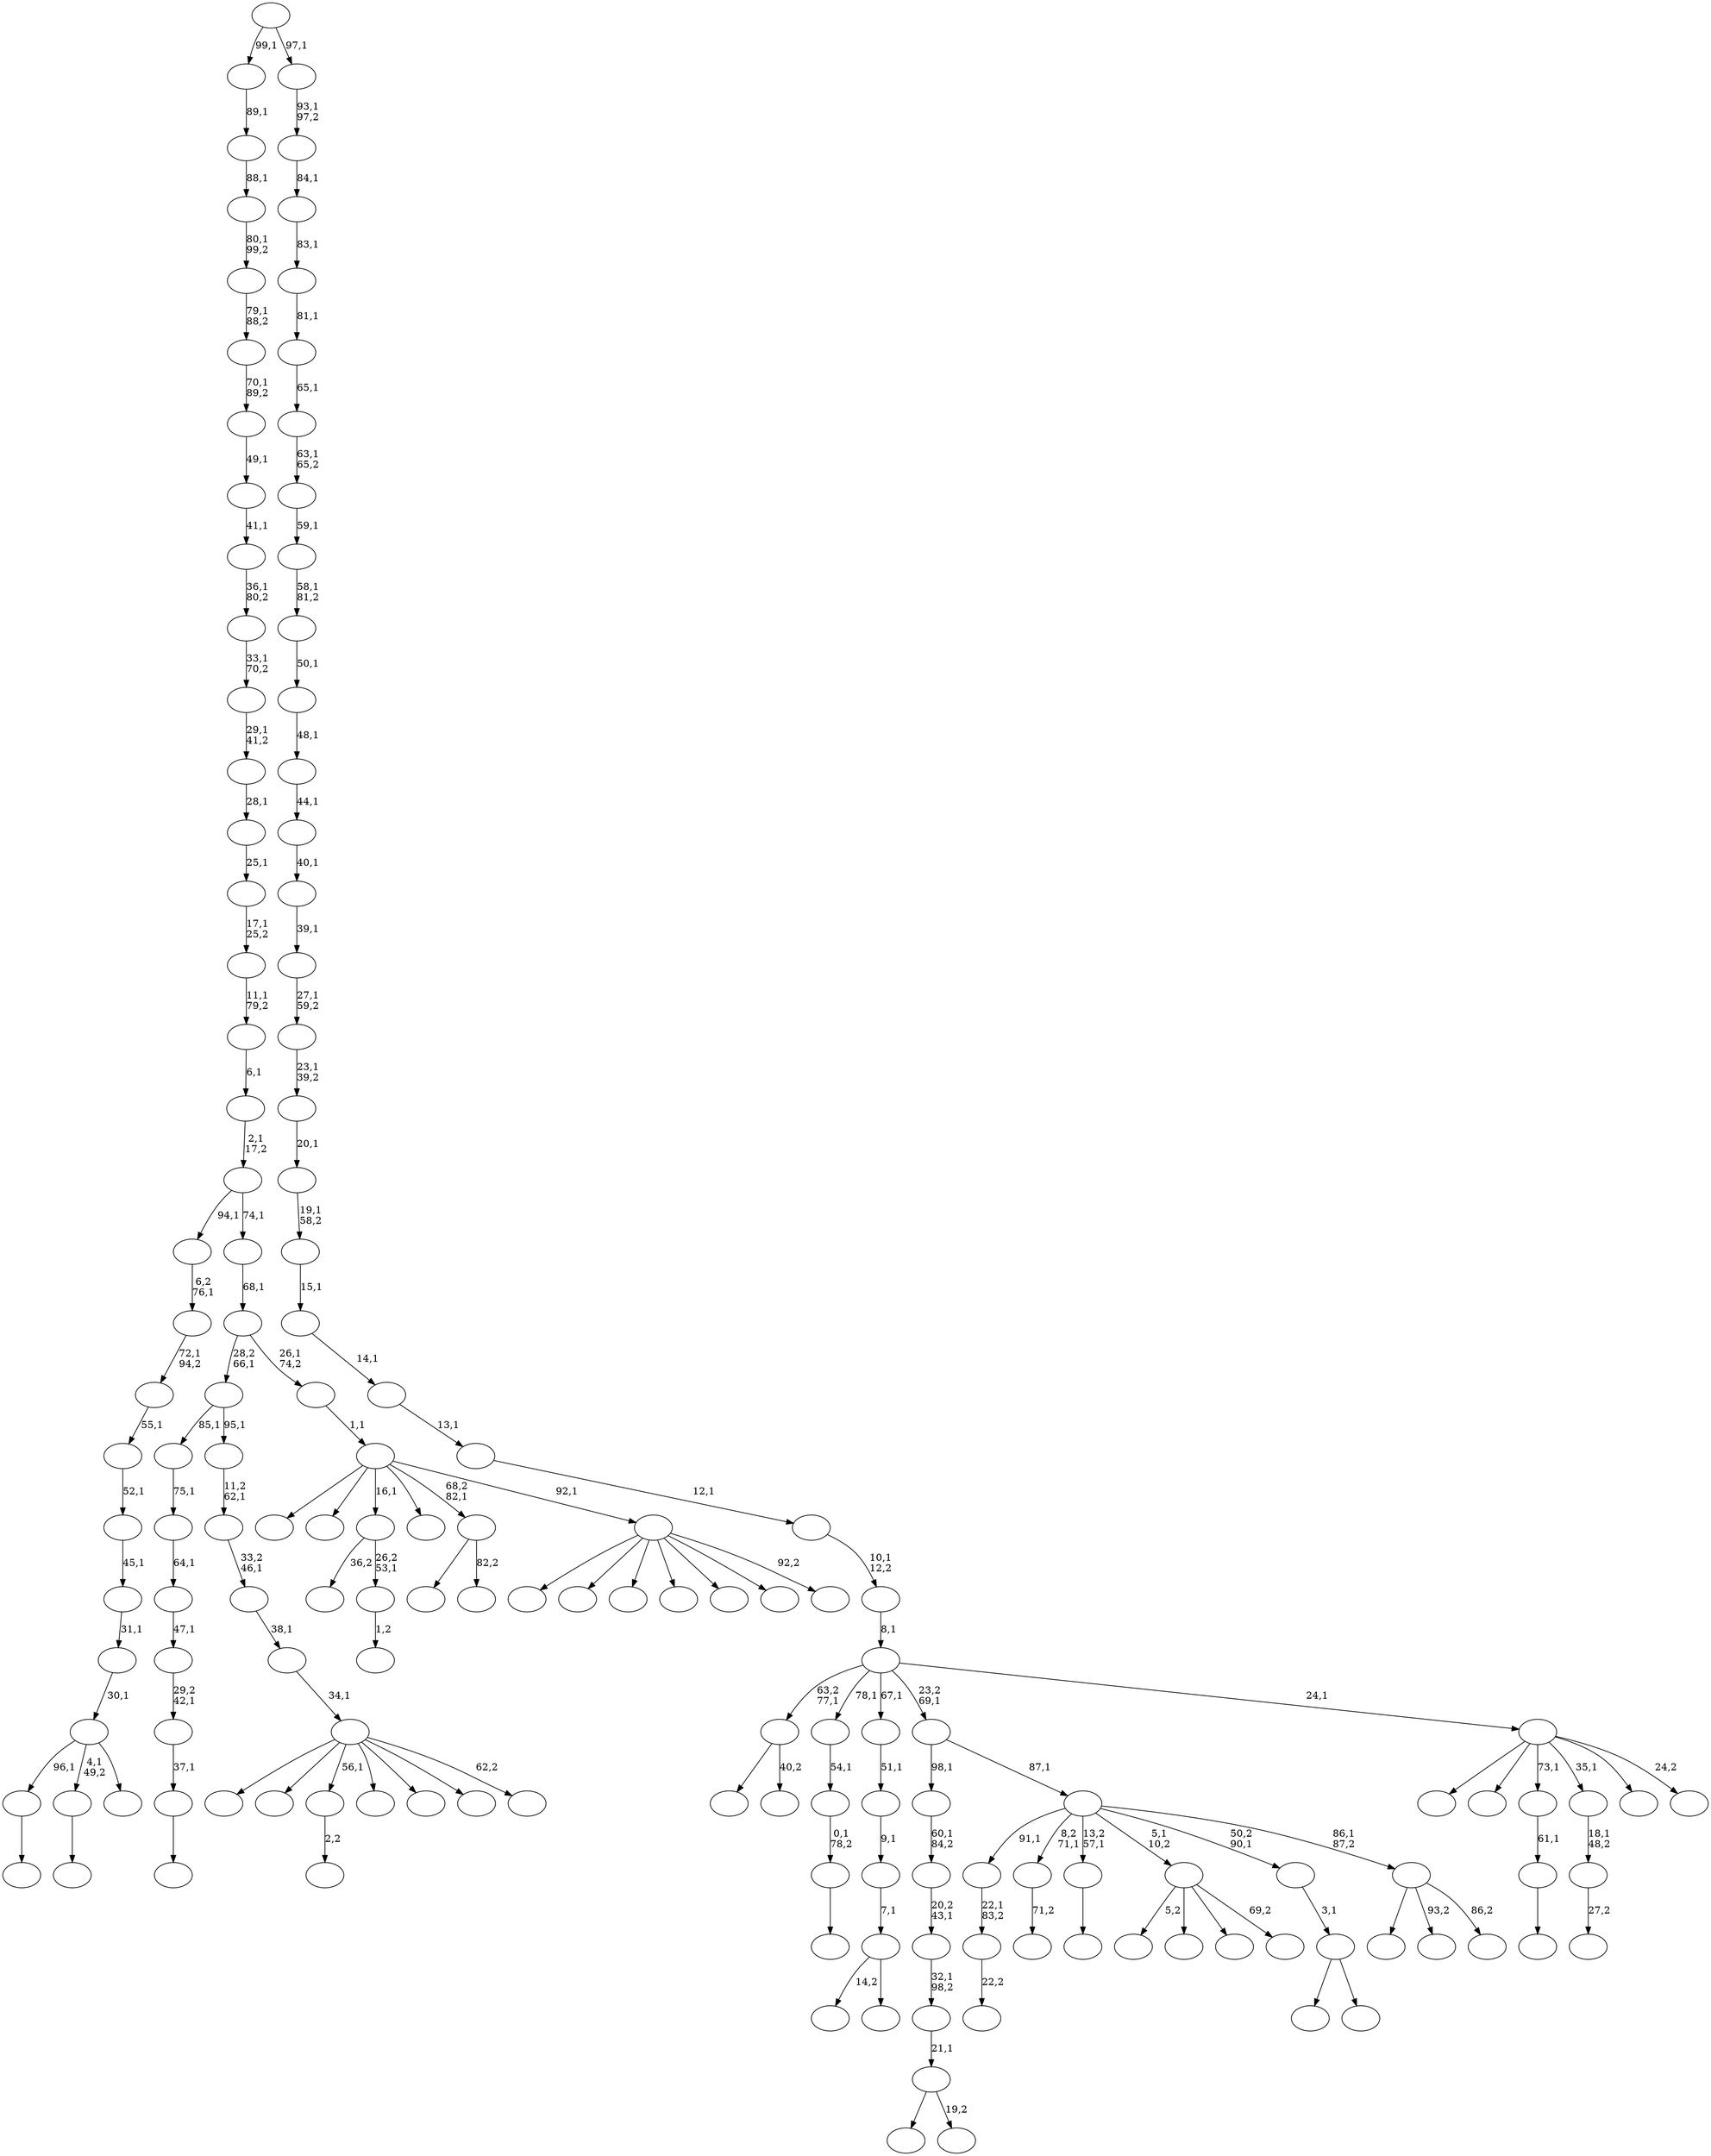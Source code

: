 digraph T {
	150 [label=""]
	149 [label=""]
	148 [label=""]
	147 [label=""]
	146 [label=""]
	145 [label=""]
	144 [label=""]
	143 [label=""]
	142 [label=""]
	141 [label=""]
	140 [label=""]
	139 [label=""]
	138 [label=""]
	137 [label=""]
	136 [label=""]
	135 [label=""]
	134 [label=""]
	133 [label=""]
	132 [label=""]
	131 [label=""]
	130 [label=""]
	129 [label=""]
	128 [label=""]
	127 [label=""]
	126 [label=""]
	125 [label=""]
	124 [label=""]
	123 [label=""]
	122 [label=""]
	121 [label=""]
	120 [label=""]
	119 [label=""]
	118 [label=""]
	117 [label=""]
	116 [label=""]
	115 [label=""]
	114 [label=""]
	113 [label=""]
	112 [label=""]
	111 [label=""]
	110 [label=""]
	109 [label=""]
	108 [label=""]
	107 [label=""]
	106 [label=""]
	105 [label=""]
	104 [label=""]
	103 [label=""]
	102 [label=""]
	101 [label=""]
	100 [label=""]
	99 [label=""]
	98 [label=""]
	97 [label=""]
	96 [label=""]
	95 [label=""]
	94 [label=""]
	93 [label=""]
	92 [label=""]
	91 [label=""]
	90 [label=""]
	89 [label=""]
	88 [label=""]
	87 [label=""]
	86 [label=""]
	85 [label=""]
	84 [label=""]
	83 [label=""]
	82 [label=""]
	81 [label=""]
	80 [label=""]
	79 [label=""]
	78 [label=""]
	77 [label=""]
	76 [label=""]
	75 [label=""]
	74 [label=""]
	73 [label=""]
	72 [label=""]
	71 [label=""]
	70 [label=""]
	69 [label=""]
	68 [label=""]
	67 [label=""]
	66 [label=""]
	65 [label=""]
	64 [label=""]
	63 [label=""]
	62 [label=""]
	61 [label=""]
	60 [label=""]
	59 [label=""]
	58 [label=""]
	57 [label=""]
	56 [label=""]
	55 [label=""]
	54 [label=""]
	53 [label=""]
	52 [label=""]
	51 [label=""]
	50 [label=""]
	49 [label=""]
	48 [label=""]
	47 [label=""]
	46 [label=""]
	45 [label=""]
	44 [label=""]
	43 [label=""]
	42 [label=""]
	41 [label=""]
	40 [label=""]
	39 [label=""]
	38 [label=""]
	37 [label=""]
	36 [label=""]
	35 [label=""]
	34 [label=""]
	33 [label=""]
	32 [label=""]
	31 [label=""]
	30 [label=""]
	29 [label=""]
	28 [label=""]
	27 [label=""]
	26 [label=""]
	25 [label=""]
	24 [label=""]
	23 [label=""]
	22 [label=""]
	21 [label=""]
	20 [label=""]
	19 [label=""]
	18 [label=""]
	17 [label=""]
	16 [label=""]
	15 [label=""]
	14 [label=""]
	13 [label=""]
	12 [label=""]
	11 [label=""]
	10 [label=""]
	9 [label=""]
	8 [label=""]
	7 [label=""]
	6 [label=""]
	5 [label=""]
	4 [label=""]
	3 [label=""]
	2 [label=""]
	1 [label=""]
	0 [label=""]
	143 -> 144 [label=""]
	139 -> 140 [label="22,2"]
	138 -> 139 [label="22,1\n83,2"]
	130 -> 133 [label=""]
	130 -> 131 [label="40,2"]
	128 -> 129 [label="71,2"]
	126 -> 127 [label="2,2"]
	123 -> 124 [label="1,2"]
	122 -> 145 [label="36,2"]
	122 -> 123 [label="26,2\n53,1"]
	120 -> 121 [label=""]
	119 -> 120 [label="37,1"]
	118 -> 119 [label="29,2\n42,1"]
	117 -> 118 [label="47,1"]
	116 -> 117 [label="64,1"]
	115 -> 116 [label="75,1"]
	111 -> 112 [label=""]
	108 -> 137 [label=""]
	108 -> 109 [label="19,2"]
	107 -> 108 [label="21,1"]
	106 -> 107 [label="32,1\n98,2"]
	105 -> 106 [label="20,2\n43,1"]
	104 -> 105 [label="60,1\n84,2"]
	102 -> 103 [label=""]
	101 -> 102 [label="0,1\n78,2"]
	100 -> 101 [label="54,1"]
	95 -> 146 [label=""]
	95 -> 96 [label="82,2"]
	92 -> 93 [label=""]
	90 -> 91 [label=""]
	89 -> 90 [label="61,1"]
	87 -> 88 [label="27,2"]
	86 -> 87 [label="18,1\n48,2"]
	83 -> 150 [label="5,2"]
	83 -> 113 [label=""]
	83 -> 98 [label=""]
	83 -> 84 [label="69,2"]
	81 -> 110 [label=""]
	81 -> 82 [label=""]
	80 -> 81 [label="3,1"]
	77 -> 142 [label="14,2"]
	77 -> 78 [label=""]
	76 -> 77 [label="7,1"]
	75 -> 76 [label="9,1"]
	74 -> 75 [label="51,1"]
	72 -> 143 [label="96,1"]
	72 -> 92 [label="4,1\n49,2"]
	72 -> 73 [label=""]
	71 -> 72 [label="30,1"]
	70 -> 71 [label="31,1"]
	69 -> 70 [label="45,1"]
	68 -> 69 [label="52,1"]
	67 -> 68 [label="55,1"]
	66 -> 67 [label="72,1\n94,2"]
	65 -> 66 [label="6,2\n76,1"]
	62 -> 135 [label=""]
	62 -> 134 [label=""]
	62 -> 126 [label="56,1"]
	62 -> 125 [label=""]
	62 -> 97 [label=""]
	62 -> 94 [label=""]
	62 -> 63 [label="62,2"]
	61 -> 62 [label="34,1"]
	60 -> 61 [label="38,1"]
	59 -> 60 [label="33,2\n46,1"]
	58 -> 59 [label="11,2\n62,1"]
	57 -> 115 [label="85,1"]
	57 -> 58 [label="95,1"]
	54 -> 136 [label=""]
	54 -> 64 [label="93,2"]
	54 -> 55 [label="86,2"]
	53 -> 138 [label="91,1"]
	53 -> 128 [label="8,2\n71,1"]
	53 -> 111 [label="13,2\n57,1"]
	53 -> 83 [label="5,1\n10,2"]
	53 -> 80 [label="50,2\n90,1"]
	53 -> 54 [label="86,1\n87,2"]
	52 -> 104 [label="98,1"]
	52 -> 53 [label="87,1"]
	48 -> 149 [label=""]
	48 -> 141 [label=""]
	48 -> 79 [label=""]
	48 -> 56 [label=""]
	48 -> 51 [label=""]
	48 -> 50 [label=""]
	48 -> 49 [label="92,2"]
	47 -> 147 [label=""]
	47 -> 132 [label=""]
	47 -> 122 [label="16,1"]
	47 -> 99 [label=""]
	47 -> 95 [label="68,2\n82,1"]
	47 -> 48 [label="92,1"]
	46 -> 47 [label="1,1"]
	45 -> 57 [label="28,2\n66,1"]
	45 -> 46 [label="26,1\n74,2"]
	44 -> 45 [label="68,1"]
	43 -> 65 [label="94,1"]
	43 -> 44 [label="74,1"]
	42 -> 43 [label="2,1\n17,2"]
	41 -> 42 [label="6,1"]
	40 -> 41 [label="11,1\n79,2"]
	39 -> 40 [label="17,1\n25,2"]
	38 -> 39 [label="25,1"]
	37 -> 38 [label="28,1"]
	36 -> 37 [label="29,1\n41,2"]
	35 -> 36 [label="33,1\n70,2"]
	34 -> 35 [label="36,1\n80,2"]
	33 -> 34 [label="41,1"]
	32 -> 33 [label="49,1"]
	31 -> 32 [label="70,1\n89,2"]
	30 -> 31 [label="79,1\n88,2"]
	29 -> 30 [label="80,1\n99,2"]
	28 -> 29 [label="88,1"]
	27 -> 28 [label="89,1"]
	25 -> 148 [label=""]
	25 -> 114 [label=""]
	25 -> 89 [label="73,1"]
	25 -> 86 [label="35,1"]
	25 -> 85 [label=""]
	25 -> 26 [label="24,2"]
	24 -> 130 [label="63,2\n77,1"]
	24 -> 100 [label="78,1"]
	24 -> 74 [label="67,1"]
	24 -> 52 [label="23,2\n69,1"]
	24 -> 25 [label="24,1"]
	23 -> 24 [label="8,1"]
	22 -> 23 [label="10,1\n12,2"]
	21 -> 22 [label="12,1"]
	20 -> 21 [label="13,1"]
	19 -> 20 [label="14,1"]
	18 -> 19 [label="15,1"]
	17 -> 18 [label="19,1\n58,2"]
	16 -> 17 [label="20,1"]
	15 -> 16 [label="23,1\n39,2"]
	14 -> 15 [label="27,1\n59,2"]
	13 -> 14 [label="39,1"]
	12 -> 13 [label="40,1"]
	11 -> 12 [label="44,1"]
	10 -> 11 [label="48,1"]
	9 -> 10 [label="50,1"]
	8 -> 9 [label="58,1\n81,2"]
	7 -> 8 [label="59,1"]
	6 -> 7 [label="63,1\n65,2"]
	5 -> 6 [label="65,1"]
	4 -> 5 [label="81,1"]
	3 -> 4 [label="83,1"]
	2 -> 3 [label="84,1"]
	1 -> 2 [label="93,1\n97,2"]
	0 -> 27 [label="99,1"]
	0 -> 1 [label="97,1"]
}
